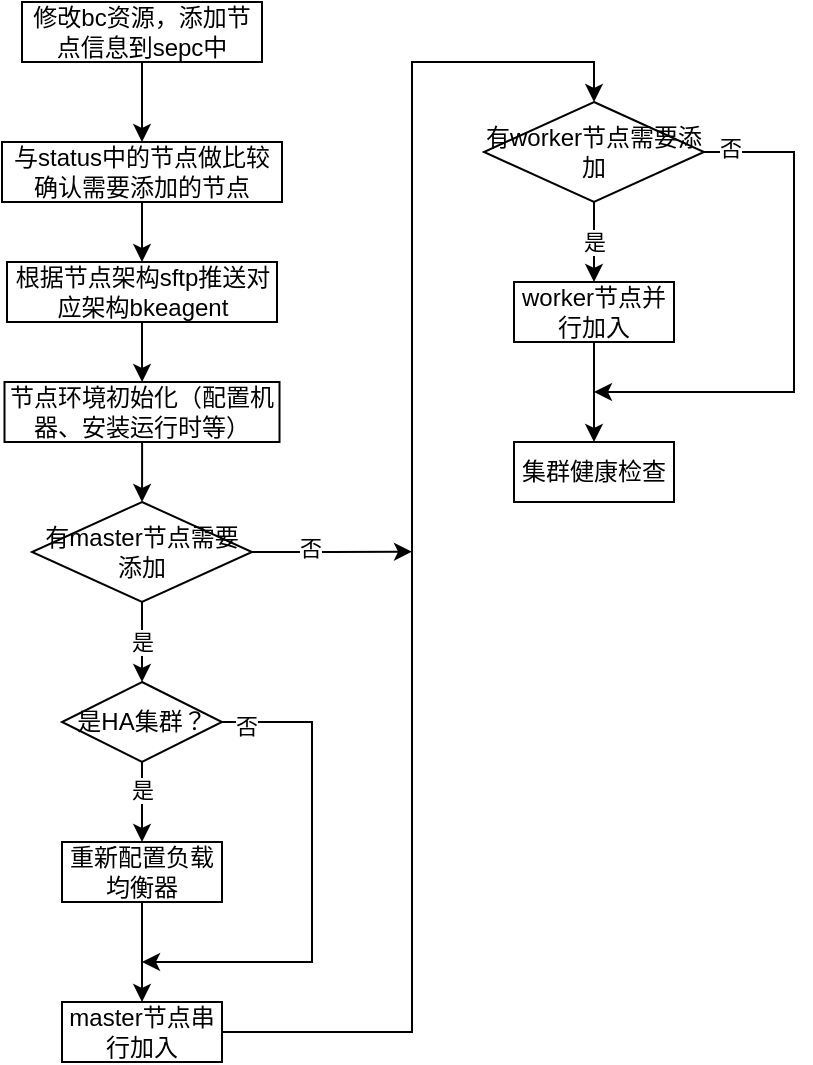 <mxfile version="21.1.7" type="github">
  <diagram name="第 1 页" id="zT4W01S-cl8MvEPdsr_O">
    <mxGraphModel dx="1434" dy="667" grid="1" gridSize="10" guides="1" tooltips="1" connect="1" arrows="1" fold="1" page="1" pageScale="1" pageWidth="827" pageHeight="1169" math="0" shadow="0">
      <root>
        <mxCell id="0" />
        <mxCell id="1" parent="0" />
        <mxCell id="QrTfvvCOfK35iwcgcaVT-10" value="" style="edgeStyle=orthogonalEdgeStyle;rounded=0;orthogonalLoop=1;jettySize=auto;html=1;" edge="1" parent="1" source="QrTfvvCOfK35iwcgcaVT-1" target="QrTfvvCOfK35iwcgcaVT-2">
          <mxGeometry relative="1" as="geometry" />
        </mxCell>
        <mxCell id="QrTfvvCOfK35iwcgcaVT-1" value="修改bc资源，添加节点信息到sepc中" style="rounded=0;whiteSpace=wrap;html=1;" vertex="1" parent="1">
          <mxGeometry x="105" y="70" width="120" height="30" as="geometry" />
        </mxCell>
        <mxCell id="QrTfvvCOfK35iwcgcaVT-38" value="" style="edgeStyle=orthogonalEdgeStyle;rounded=0;orthogonalLoop=1;jettySize=auto;html=1;" edge="1" parent="1" source="QrTfvvCOfK35iwcgcaVT-2" target="QrTfvvCOfK35iwcgcaVT-36">
          <mxGeometry relative="1" as="geometry" />
        </mxCell>
        <mxCell id="QrTfvvCOfK35iwcgcaVT-2" value="与status中的节点做比较确认需要添加的节点" style="rounded=0;whiteSpace=wrap;html=1;" vertex="1" parent="1">
          <mxGeometry x="95" y="140" width="140" height="30" as="geometry" />
        </mxCell>
        <mxCell id="QrTfvvCOfK35iwcgcaVT-43" style="edgeStyle=orthogonalEdgeStyle;rounded=0;orthogonalLoop=1;jettySize=auto;html=1;exitX=1;exitY=0.5;exitDx=0;exitDy=0;entryX=0.5;entryY=0;entryDx=0;entryDy=0;" edge="1" parent="1" source="QrTfvvCOfK35iwcgcaVT-3" target="QrTfvvCOfK35iwcgcaVT-6">
          <mxGeometry relative="1" as="geometry">
            <Array as="points">
              <mxPoint x="300" y="585" />
              <mxPoint x="300" y="100" />
              <mxPoint x="391" y="100" />
            </Array>
          </mxGeometry>
        </mxCell>
        <mxCell id="QrTfvvCOfK35iwcgcaVT-3" value="master节点串行加入" style="rounded=0;whiteSpace=wrap;html=1;" vertex="1" parent="1">
          <mxGeometry x="125" y="570" width="80" height="30" as="geometry" />
        </mxCell>
        <mxCell id="QrTfvvCOfK35iwcgcaVT-39" value="" style="edgeStyle=orthogonalEdgeStyle;rounded=0;orthogonalLoop=1;jettySize=auto;html=1;" edge="1" parent="1" source="QrTfvvCOfK35iwcgcaVT-4" target="QrTfvvCOfK35iwcgcaVT-8">
          <mxGeometry relative="1" as="geometry" />
        </mxCell>
        <mxCell id="QrTfvvCOfK35iwcgcaVT-4" value="worker节点并行加入" style="rounded=0;whiteSpace=wrap;html=1;" vertex="1" parent="1">
          <mxGeometry x="351" y="210" width="80" height="30" as="geometry" />
        </mxCell>
        <mxCell id="QrTfvvCOfK35iwcgcaVT-28" value="" style="edgeStyle=orthogonalEdgeStyle;rounded=0;orthogonalLoop=1;jettySize=auto;html=1;" edge="1" parent="1" source="QrTfvvCOfK35iwcgcaVT-5" target="QrTfvvCOfK35iwcgcaVT-24">
          <mxGeometry relative="1" as="geometry" />
        </mxCell>
        <mxCell id="QrTfvvCOfK35iwcgcaVT-29" value="是" style="edgeLabel;html=1;align=center;verticalAlign=middle;resizable=0;points=[];" vertex="1" connectable="0" parent="QrTfvvCOfK35iwcgcaVT-28">
          <mxGeometry x="-0.667" relative="1" as="geometry">
            <mxPoint y="13" as="offset" />
          </mxGeometry>
        </mxCell>
        <mxCell id="QrTfvvCOfK35iwcgcaVT-44" style="edgeStyle=orthogonalEdgeStyle;rounded=0;orthogonalLoop=1;jettySize=auto;html=1;exitX=1;exitY=0.5;exitDx=0;exitDy=0;" edge="1" parent="1" source="QrTfvvCOfK35iwcgcaVT-5">
          <mxGeometry relative="1" as="geometry">
            <mxPoint x="300" y="344.833" as="targetPoint" />
          </mxGeometry>
        </mxCell>
        <mxCell id="QrTfvvCOfK35iwcgcaVT-45" value="否" style="edgeLabel;html=1;align=center;verticalAlign=middle;resizable=0;points=[];" vertex="1" connectable="0" parent="QrTfvvCOfK35iwcgcaVT-44">
          <mxGeometry x="-0.293" y="2" relative="1" as="geometry">
            <mxPoint as="offset" />
          </mxGeometry>
        </mxCell>
        <mxCell id="QrTfvvCOfK35iwcgcaVT-5" value="有master节点需要添加" style="rhombus;whiteSpace=wrap;html=1;" vertex="1" parent="1">
          <mxGeometry x="110" y="320" width="110" height="50" as="geometry" />
        </mxCell>
        <mxCell id="QrTfvvCOfK35iwcgcaVT-14" value="" style="edgeStyle=orthogonalEdgeStyle;rounded=0;orthogonalLoop=1;jettySize=auto;html=1;" edge="1" parent="1" source="QrTfvvCOfK35iwcgcaVT-6" target="QrTfvvCOfK35iwcgcaVT-4">
          <mxGeometry relative="1" as="geometry" />
        </mxCell>
        <mxCell id="QrTfvvCOfK35iwcgcaVT-21" value="是" style="edgeLabel;html=1;align=center;verticalAlign=middle;resizable=0;points=[];" vertex="1" connectable="0" parent="QrTfvvCOfK35iwcgcaVT-14">
          <mxGeometry x="-0.751" relative="1" as="geometry">
            <mxPoint y="15" as="offset" />
          </mxGeometry>
        </mxCell>
        <mxCell id="QrTfvvCOfK35iwcgcaVT-19" style="edgeStyle=orthogonalEdgeStyle;rounded=0;orthogonalLoop=1;jettySize=auto;html=1;exitX=1;exitY=0.5;exitDx=0;exitDy=0;" edge="1" parent="1" source="QrTfvvCOfK35iwcgcaVT-6">
          <mxGeometry relative="1" as="geometry">
            <mxPoint x="391" y="265" as="targetPoint" />
            <Array as="points">
              <mxPoint x="491" y="145" />
              <mxPoint x="491" y="265" />
            </Array>
          </mxGeometry>
        </mxCell>
        <mxCell id="QrTfvvCOfK35iwcgcaVT-20" value="否" style="edgeLabel;html=1;align=center;verticalAlign=middle;resizable=0;points=[];" vertex="1" connectable="0" parent="QrTfvvCOfK35iwcgcaVT-19">
          <mxGeometry x="-0.9" y="2" relative="1" as="geometry">
            <mxPoint as="offset" />
          </mxGeometry>
        </mxCell>
        <mxCell id="QrTfvvCOfK35iwcgcaVT-6" value="有worker节点需要添加" style="rhombus;whiteSpace=wrap;html=1;" vertex="1" parent="1">
          <mxGeometry x="336" y="120" width="110" height="50" as="geometry" />
        </mxCell>
        <mxCell id="QrTfvvCOfK35iwcgcaVT-8" value="集群健康检查" style="rounded=0;whiteSpace=wrap;html=1;" vertex="1" parent="1">
          <mxGeometry x="351" y="290" width="80" height="30" as="geometry" />
        </mxCell>
        <mxCell id="QrTfvvCOfK35iwcgcaVT-26" value="" style="edgeStyle=orthogonalEdgeStyle;rounded=0;orthogonalLoop=1;jettySize=auto;html=1;" edge="1" parent="1" source="QrTfvvCOfK35iwcgcaVT-24" target="QrTfvvCOfK35iwcgcaVT-25">
          <mxGeometry relative="1" as="geometry" />
        </mxCell>
        <mxCell id="QrTfvvCOfK35iwcgcaVT-30" value="是" style="edgeLabel;html=1;align=center;verticalAlign=middle;resizable=0;points=[];" vertex="1" connectable="0" parent="QrTfvvCOfK35iwcgcaVT-26">
          <mxGeometry x="-0.3" relative="1" as="geometry">
            <mxPoint as="offset" />
          </mxGeometry>
        </mxCell>
        <mxCell id="QrTfvvCOfK35iwcgcaVT-46" style="edgeStyle=orthogonalEdgeStyle;rounded=0;orthogonalLoop=1;jettySize=auto;html=1;exitX=1;exitY=0.5;exitDx=0;exitDy=0;" edge="1" parent="1" source="QrTfvvCOfK35iwcgcaVT-24">
          <mxGeometry relative="1" as="geometry">
            <mxPoint x="165" y="550" as="targetPoint" />
            <Array as="points">
              <mxPoint x="250" y="430" />
              <mxPoint x="250" y="550" />
            </Array>
          </mxGeometry>
        </mxCell>
        <mxCell id="QrTfvvCOfK35iwcgcaVT-47" value="否" style="edgeLabel;html=1;align=center;verticalAlign=middle;resizable=0;points=[];" vertex="1" connectable="0" parent="QrTfvvCOfK35iwcgcaVT-46">
          <mxGeometry x="-0.904" y="-2" relative="1" as="geometry">
            <mxPoint as="offset" />
          </mxGeometry>
        </mxCell>
        <mxCell id="QrTfvvCOfK35iwcgcaVT-24" value="是HA集群？" style="rhombus;whiteSpace=wrap;html=1;" vertex="1" parent="1">
          <mxGeometry x="125" y="410" width="80" height="40" as="geometry" />
        </mxCell>
        <mxCell id="QrTfvvCOfK35iwcgcaVT-27" value="" style="edgeStyle=orthogonalEdgeStyle;rounded=0;orthogonalLoop=1;jettySize=auto;html=1;" edge="1" parent="1" source="QrTfvvCOfK35iwcgcaVT-25" target="QrTfvvCOfK35iwcgcaVT-3">
          <mxGeometry relative="1" as="geometry" />
        </mxCell>
        <mxCell id="QrTfvvCOfK35iwcgcaVT-25" value="重新配置负载均衡器" style="rounded=0;whiteSpace=wrap;html=1;" vertex="1" parent="1">
          <mxGeometry x="125" y="490" width="80" height="30" as="geometry" />
        </mxCell>
        <mxCell id="QrTfvvCOfK35iwcgcaVT-41" value="" style="edgeStyle=orthogonalEdgeStyle;rounded=0;orthogonalLoop=1;jettySize=auto;html=1;" edge="1" parent="1" source="QrTfvvCOfK35iwcgcaVT-36" target="QrTfvvCOfK35iwcgcaVT-40">
          <mxGeometry relative="1" as="geometry" />
        </mxCell>
        <mxCell id="QrTfvvCOfK35iwcgcaVT-36" value="根据节点架构sftp推送对应架构bkeagent" style="rounded=0;whiteSpace=wrap;html=1;" vertex="1" parent="1">
          <mxGeometry x="97.5" y="200" width="135" height="30" as="geometry" />
        </mxCell>
        <mxCell id="QrTfvvCOfK35iwcgcaVT-42" value="" style="edgeStyle=orthogonalEdgeStyle;rounded=0;orthogonalLoop=1;jettySize=auto;html=1;" edge="1" parent="1" source="QrTfvvCOfK35iwcgcaVT-40" target="QrTfvvCOfK35iwcgcaVT-5">
          <mxGeometry relative="1" as="geometry" />
        </mxCell>
        <mxCell id="QrTfvvCOfK35iwcgcaVT-40" value="节点环境初始化（配置机器、安装运行时等）" style="rounded=0;whiteSpace=wrap;html=1;" vertex="1" parent="1">
          <mxGeometry x="96.25" y="260" width="137.5" height="30" as="geometry" />
        </mxCell>
      </root>
    </mxGraphModel>
  </diagram>
</mxfile>
